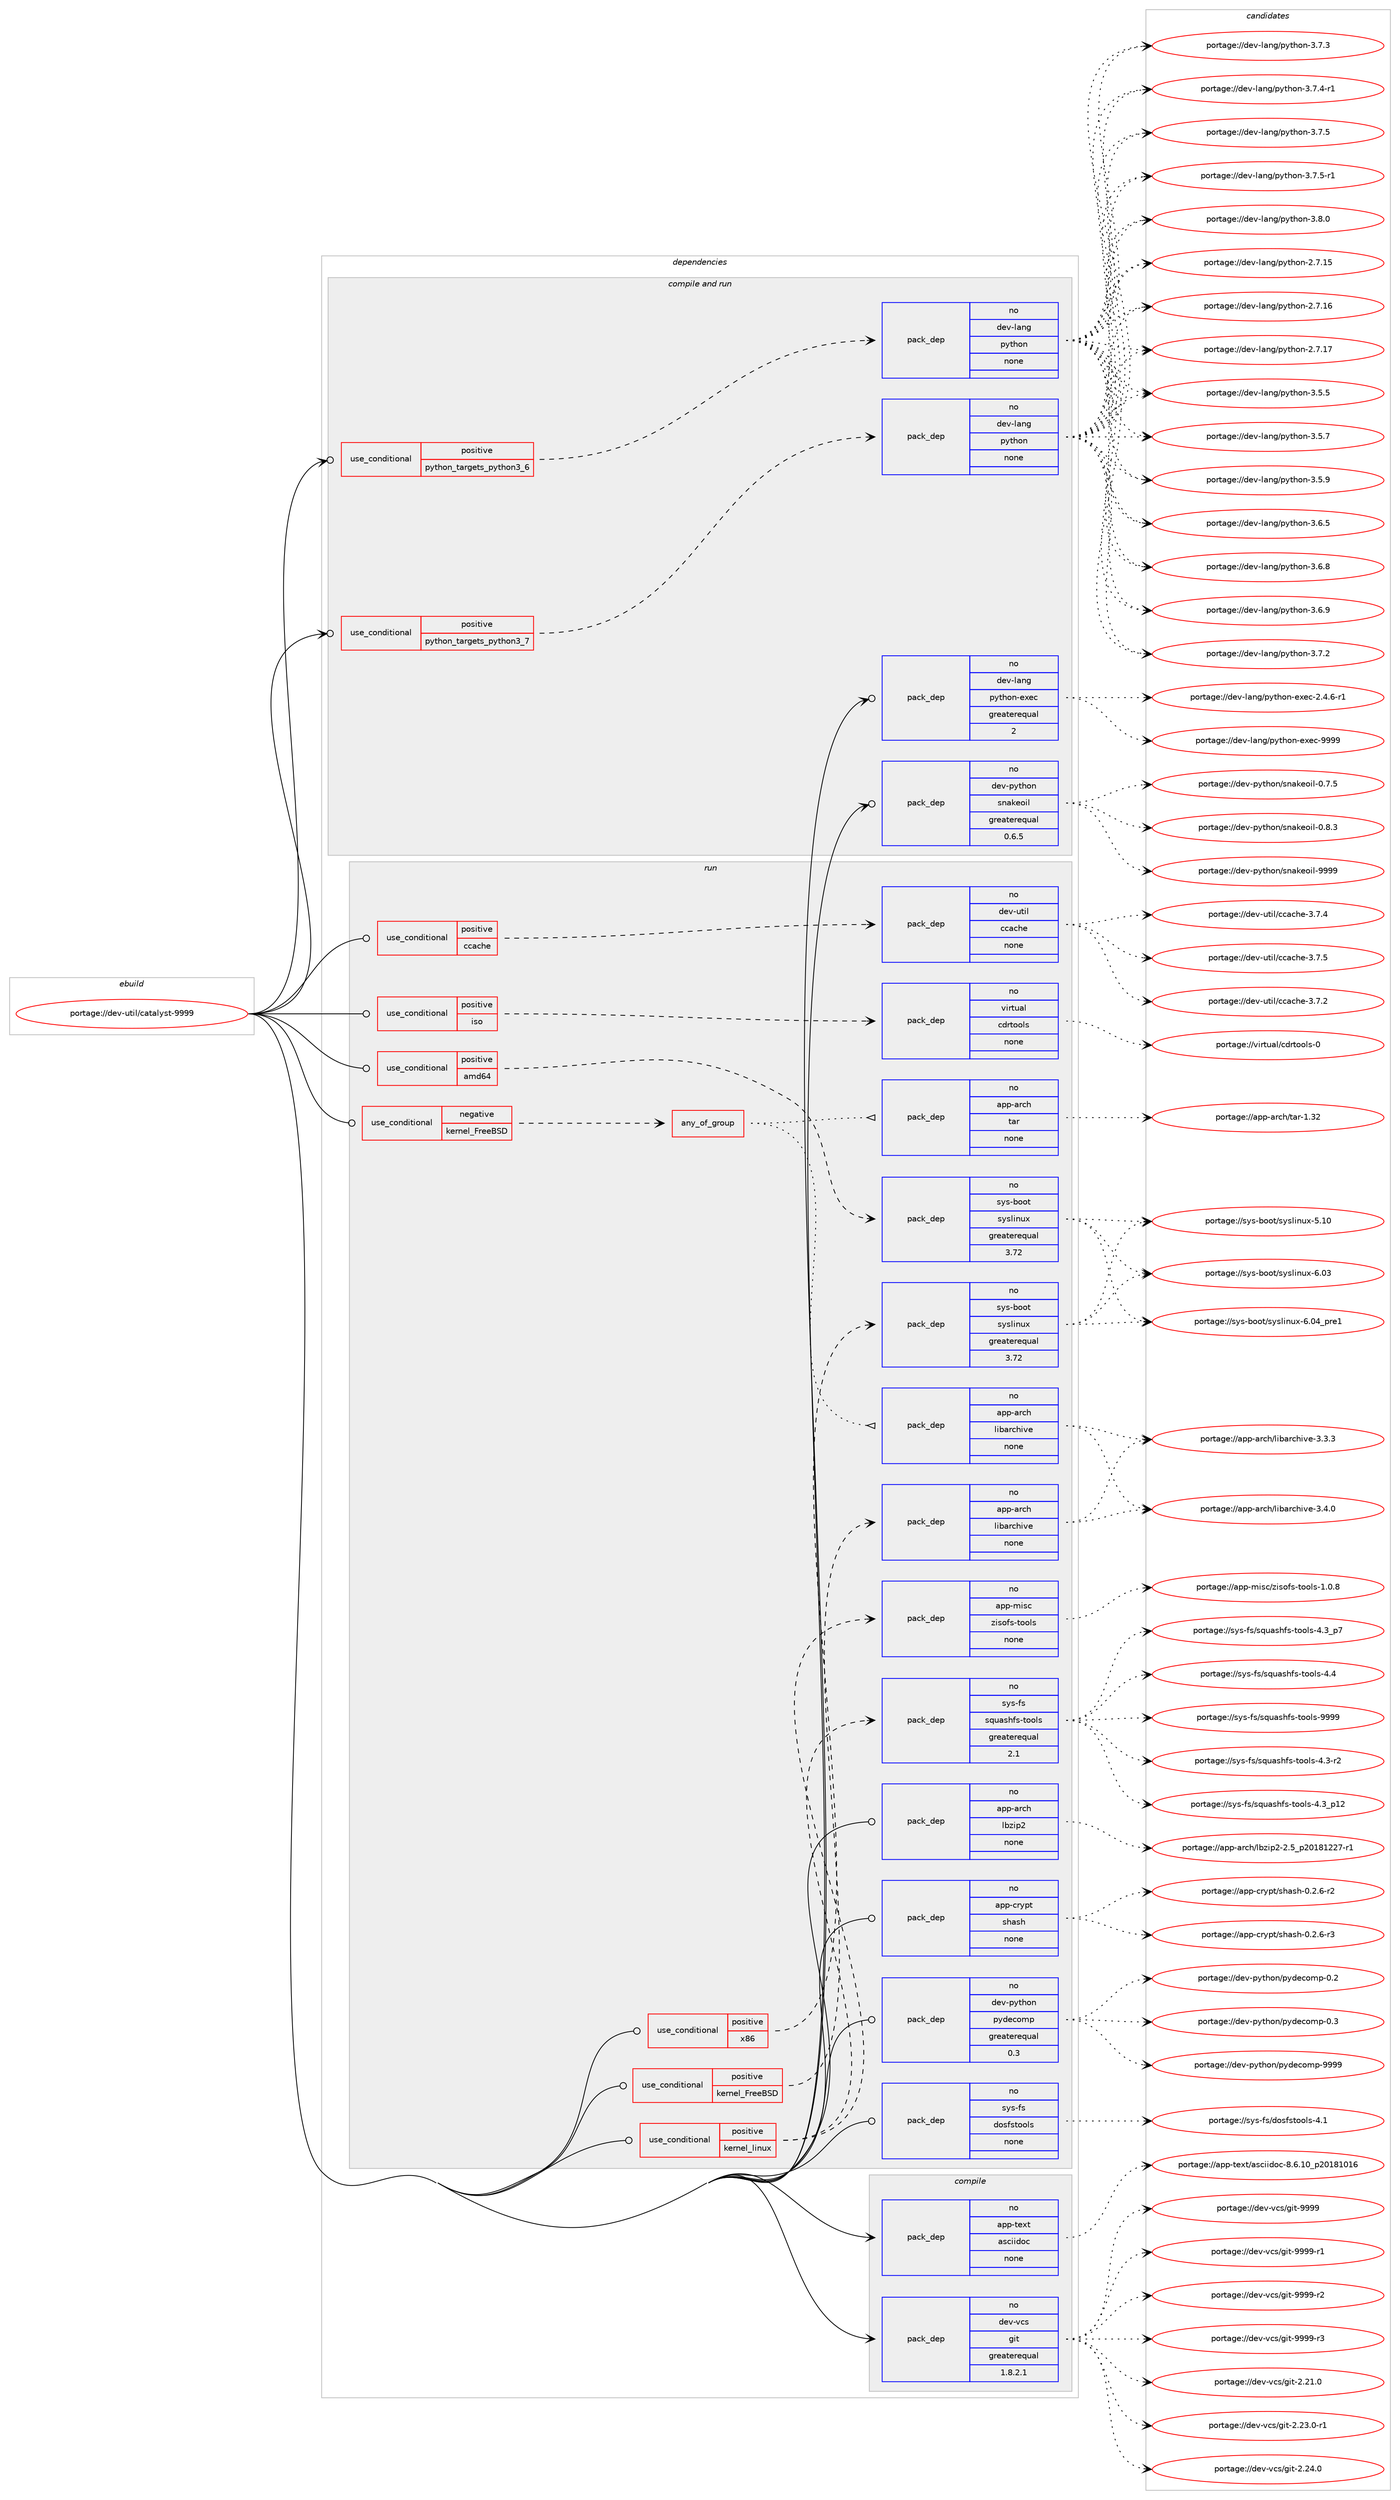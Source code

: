 digraph prolog {

# *************
# Graph options
# *************

newrank=true;
concentrate=true;
compound=true;
graph [rankdir=LR,fontname=Helvetica,fontsize=10,ranksep=1.5];#, ranksep=2.5, nodesep=0.2];
edge  [arrowhead=vee];
node  [fontname=Helvetica,fontsize=10];

# **********
# The ebuild
# **********

subgraph cluster_leftcol {
color=gray;
rank=same;
label=<<i>ebuild</i>>;
id [label="portage://dev-util/catalyst-9999", color=red, width=4, href="../dev-util/catalyst-9999.svg"];
}

# ****************
# The dependencies
# ****************

subgraph cluster_midcol {
color=gray;
label=<<i>dependencies</i>>;
subgraph cluster_compile {
fillcolor="#eeeeee";
style=filled;
label=<<i>compile</i>>;
subgraph pack185662 {
dependency259840 [label=<<TABLE BORDER="0" CELLBORDER="1" CELLSPACING="0" CELLPADDING="4" WIDTH="220"><TR><TD ROWSPAN="6" CELLPADDING="30">pack_dep</TD></TR><TR><TD WIDTH="110">no</TD></TR><TR><TD>app-text</TD></TR><TR><TD>asciidoc</TD></TR><TR><TD>none</TD></TR><TR><TD></TD></TR></TABLE>>, shape=none, color=blue];
}
id:e -> dependency259840:w [weight=20,style="solid",arrowhead="vee"];
subgraph pack185663 {
dependency259841 [label=<<TABLE BORDER="0" CELLBORDER="1" CELLSPACING="0" CELLPADDING="4" WIDTH="220"><TR><TD ROWSPAN="6" CELLPADDING="30">pack_dep</TD></TR><TR><TD WIDTH="110">no</TD></TR><TR><TD>dev-vcs</TD></TR><TR><TD>git</TD></TR><TR><TD>greaterequal</TD></TR><TR><TD>1.8.2.1</TD></TR></TABLE>>, shape=none, color=blue];
}
id:e -> dependency259841:w [weight=20,style="solid",arrowhead="vee"];
}
subgraph cluster_compileandrun {
fillcolor="#eeeeee";
style=filled;
label=<<i>compile and run</i>>;
subgraph cond70556 {
dependency259842 [label=<<TABLE BORDER="0" CELLBORDER="1" CELLSPACING="0" CELLPADDING="4"><TR><TD ROWSPAN="3" CELLPADDING="10">use_conditional</TD></TR><TR><TD>positive</TD></TR><TR><TD>python_targets_python3_6</TD></TR></TABLE>>, shape=none, color=red];
subgraph pack185664 {
dependency259843 [label=<<TABLE BORDER="0" CELLBORDER="1" CELLSPACING="0" CELLPADDING="4" WIDTH="220"><TR><TD ROWSPAN="6" CELLPADDING="30">pack_dep</TD></TR><TR><TD WIDTH="110">no</TD></TR><TR><TD>dev-lang</TD></TR><TR><TD>python</TD></TR><TR><TD>none</TD></TR><TR><TD></TD></TR></TABLE>>, shape=none, color=blue];
}
dependency259842:e -> dependency259843:w [weight=20,style="dashed",arrowhead="vee"];
}
id:e -> dependency259842:w [weight=20,style="solid",arrowhead="odotvee"];
subgraph cond70557 {
dependency259844 [label=<<TABLE BORDER="0" CELLBORDER="1" CELLSPACING="0" CELLPADDING="4"><TR><TD ROWSPAN="3" CELLPADDING="10">use_conditional</TD></TR><TR><TD>positive</TD></TR><TR><TD>python_targets_python3_7</TD></TR></TABLE>>, shape=none, color=red];
subgraph pack185665 {
dependency259845 [label=<<TABLE BORDER="0" CELLBORDER="1" CELLSPACING="0" CELLPADDING="4" WIDTH="220"><TR><TD ROWSPAN="6" CELLPADDING="30">pack_dep</TD></TR><TR><TD WIDTH="110">no</TD></TR><TR><TD>dev-lang</TD></TR><TR><TD>python</TD></TR><TR><TD>none</TD></TR><TR><TD></TD></TR></TABLE>>, shape=none, color=blue];
}
dependency259844:e -> dependency259845:w [weight=20,style="dashed",arrowhead="vee"];
}
id:e -> dependency259844:w [weight=20,style="solid",arrowhead="odotvee"];
subgraph pack185666 {
dependency259846 [label=<<TABLE BORDER="0" CELLBORDER="1" CELLSPACING="0" CELLPADDING="4" WIDTH="220"><TR><TD ROWSPAN="6" CELLPADDING="30">pack_dep</TD></TR><TR><TD WIDTH="110">no</TD></TR><TR><TD>dev-lang</TD></TR><TR><TD>python-exec</TD></TR><TR><TD>greaterequal</TD></TR><TR><TD>2</TD></TR></TABLE>>, shape=none, color=blue];
}
id:e -> dependency259846:w [weight=20,style="solid",arrowhead="odotvee"];
subgraph pack185667 {
dependency259847 [label=<<TABLE BORDER="0" CELLBORDER="1" CELLSPACING="0" CELLPADDING="4" WIDTH="220"><TR><TD ROWSPAN="6" CELLPADDING="30">pack_dep</TD></TR><TR><TD WIDTH="110">no</TD></TR><TR><TD>dev-python</TD></TR><TR><TD>snakeoil</TD></TR><TR><TD>greaterequal</TD></TR><TR><TD>0.6.5</TD></TR></TABLE>>, shape=none, color=blue];
}
id:e -> dependency259847:w [weight=20,style="solid",arrowhead="odotvee"];
}
subgraph cluster_run {
fillcolor="#eeeeee";
style=filled;
label=<<i>run</i>>;
subgraph cond70558 {
dependency259848 [label=<<TABLE BORDER="0" CELLBORDER="1" CELLSPACING="0" CELLPADDING="4"><TR><TD ROWSPAN="3" CELLPADDING="10">use_conditional</TD></TR><TR><TD>negative</TD></TR><TR><TD>kernel_FreeBSD</TD></TR></TABLE>>, shape=none, color=red];
subgraph any3549 {
dependency259849 [label=<<TABLE BORDER="0" CELLBORDER="1" CELLSPACING="0" CELLPADDING="4"><TR><TD CELLPADDING="10">any_of_group</TD></TR></TABLE>>, shape=none, color=red];subgraph pack185668 {
dependency259850 [label=<<TABLE BORDER="0" CELLBORDER="1" CELLSPACING="0" CELLPADDING="4" WIDTH="220"><TR><TD ROWSPAN="6" CELLPADDING="30">pack_dep</TD></TR><TR><TD WIDTH="110">no</TD></TR><TR><TD>app-arch</TD></TR><TR><TD>tar</TD></TR><TR><TD>none</TD></TR><TR><TD></TD></TR></TABLE>>, shape=none, color=blue];
}
dependency259849:e -> dependency259850:w [weight=20,style="dotted",arrowhead="oinv"];
subgraph pack185669 {
dependency259851 [label=<<TABLE BORDER="0" CELLBORDER="1" CELLSPACING="0" CELLPADDING="4" WIDTH="220"><TR><TD ROWSPAN="6" CELLPADDING="30">pack_dep</TD></TR><TR><TD WIDTH="110">no</TD></TR><TR><TD>app-arch</TD></TR><TR><TD>libarchive</TD></TR><TR><TD>none</TD></TR><TR><TD></TD></TR></TABLE>>, shape=none, color=blue];
}
dependency259849:e -> dependency259851:w [weight=20,style="dotted",arrowhead="oinv"];
}
dependency259848:e -> dependency259849:w [weight=20,style="dashed",arrowhead="vee"];
}
id:e -> dependency259848:w [weight=20,style="solid",arrowhead="odot"];
subgraph cond70559 {
dependency259852 [label=<<TABLE BORDER="0" CELLBORDER="1" CELLSPACING="0" CELLPADDING="4"><TR><TD ROWSPAN="3" CELLPADDING="10">use_conditional</TD></TR><TR><TD>positive</TD></TR><TR><TD>amd64</TD></TR></TABLE>>, shape=none, color=red];
subgraph pack185670 {
dependency259853 [label=<<TABLE BORDER="0" CELLBORDER="1" CELLSPACING="0" CELLPADDING="4" WIDTH="220"><TR><TD ROWSPAN="6" CELLPADDING="30">pack_dep</TD></TR><TR><TD WIDTH="110">no</TD></TR><TR><TD>sys-boot</TD></TR><TR><TD>syslinux</TD></TR><TR><TD>greaterequal</TD></TR><TR><TD>3.72</TD></TR></TABLE>>, shape=none, color=blue];
}
dependency259852:e -> dependency259853:w [weight=20,style="dashed",arrowhead="vee"];
}
id:e -> dependency259852:w [weight=20,style="solid",arrowhead="odot"];
subgraph cond70560 {
dependency259854 [label=<<TABLE BORDER="0" CELLBORDER="1" CELLSPACING="0" CELLPADDING="4"><TR><TD ROWSPAN="3" CELLPADDING="10">use_conditional</TD></TR><TR><TD>positive</TD></TR><TR><TD>ccache</TD></TR></TABLE>>, shape=none, color=red];
subgraph pack185671 {
dependency259855 [label=<<TABLE BORDER="0" CELLBORDER="1" CELLSPACING="0" CELLPADDING="4" WIDTH="220"><TR><TD ROWSPAN="6" CELLPADDING="30">pack_dep</TD></TR><TR><TD WIDTH="110">no</TD></TR><TR><TD>dev-util</TD></TR><TR><TD>ccache</TD></TR><TR><TD>none</TD></TR><TR><TD></TD></TR></TABLE>>, shape=none, color=blue];
}
dependency259854:e -> dependency259855:w [weight=20,style="dashed",arrowhead="vee"];
}
id:e -> dependency259854:w [weight=20,style="solid",arrowhead="odot"];
subgraph cond70561 {
dependency259856 [label=<<TABLE BORDER="0" CELLBORDER="1" CELLSPACING="0" CELLPADDING="4"><TR><TD ROWSPAN="3" CELLPADDING="10">use_conditional</TD></TR><TR><TD>positive</TD></TR><TR><TD>iso</TD></TR></TABLE>>, shape=none, color=red];
subgraph pack185672 {
dependency259857 [label=<<TABLE BORDER="0" CELLBORDER="1" CELLSPACING="0" CELLPADDING="4" WIDTH="220"><TR><TD ROWSPAN="6" CELLPADDING="30">pack_dep</TD></TR><TR><TD WIDTH="110">no</TD></TR><TR><TD>virtual</TD></TR><TR><TD>cdrtools</TD></TR><TR><TD>none</TD></TR><TR><TD></TD></TR></TABLE>>, shape=none, color=blue];
}
dependency259856:e -> dependency259857:w [weight=20,style="dashed",arrowhead="vee"];
}
id:e -> dependency259856:w [weight=20,style="solid",arrowhead="odot"];
subgraph cond70562 {
dependency259858 [label=<<TABLE BORDER="0" CELLBORDER="1" CELLSPACING="0" CELLPADDING="4"><TR><TD ROWSPAN="3" CELLPADDING="10">use_conditional</TD></TR><TR><TD>positive</TD></TR><TR><TD>kernel_FreeBSD</TD></TR></TABLE>>, shape=none, color=red];
subgraph pack185673 {
dependency259859 [label=<<TABLE BORDER="0" CELLBORDER="1" CELLSPACING="0" CELLPADDING="4" WIDTH="220"><TR><TD ROWSPAN="6" CELLPADDING="30">pack_dep</TD></TR><TR><TD WIDTH="110">no</TD></TR><TR><TD>app-arch</TD></TR><TR><TD>libarchive</TD></TR><TR><TD>none</TD></TR><TR><TD></TD></TR></TABLE>>, shape=none, color=blue];
}
dependency259858:e -> dependency259859:w [weight=20,style="dashed",arrowhead="vee"];
}
id:e -> dependency259858:w [weight=20,style="solid",arrowhead="odot"];
subgraph cond70563 {
dependency259860 [label=<<TABLE BORDER="0" CELLBORDER="1" CELLSPACING="0" CELLPADDING="4"><TR><TD ROWSPAN="3" CELLPADDING="10">use_conditional</TD></TR><TR><TD>positive</TD></TR><TR><TD>kernel_linux</TD></TR></TABLE>>, shape=none, color=red];
subgraph pack185674 {
dependency259861 [label=<<TABLE BORDER="0" CELLBORDER="1" CELLSPACING="0" CELLPADDING="4" WIDTH="220"><TR><TD ROWSPAN="6" CELLPADDING="30">pack_dep</TD></TR><TR><TD WIDTH="110">no</TD></TR><TR><TD>app-misc</TD></TR><TR><TD>zisofs-tools</TD></TR><TR><TD>none</TD></TR><TR><TD></TD></TR></TABLE>>, shape=none, color=blue];
}
dependency259860:e -> dependency259861:w [weight=20,style="dashed",arrowhead="vee"];
subgraph pack185675 {
dependency259862 [label=<<TABLE BORDER="0" CELLBORDER="1" CELLSPACING="0" CELLPADDING="4" WIDTH="220"><TR><TD ROWSPAN="6" CELLPADDING="30">pack_dep</TD></TR><TR><TD WIDTH="110">no</TD></TR><TR><TD>sys-fs</TD></TR><TR><TD>squashfs-tools</TD></TR><TR><TD>greaterequal</TD></TR><TR><TD>2.1</TD></TR></TABLE>>, shape=none, color=blue];
}
dependency259860:e -> dependency259862:w [weight=20,style="dashed",arrowhead="vee"];
}
id:e -> dependency259860:w [weight=20,style="solid",arrowhead="odot"];
subgraph cond70564 {
dependency259863 [label=<<TABLE BORDER="0" CELLBORDER="1" CELLSPACING="0" CELLPADDING="4"><TR><TD ROWSPAN="3" CELLPADDING="10">use_conditional</TD></TR><TR><TD>positive</TD></TR><TR><TD>x86</TD></TR></TABLE>>, shape=none, color=red];
subgraph pack185676 {
dependency259864 [label=<<TABLE BORDER="0" CELLBORDER="1" CELLSPACING="0" CELLPADDING="4" WIDTH="220"><TR><TD ROWSPAN="6" CELLPADDING="30">pack_dep</TD></TR><TR><TD WIDTH="110">no</TD></TR><TR><TD>sys-boot</TD></TR><TR><TD>syslinux</TD></TR><TR><TD>greaterequal</TD></TR><TR><TD>3.72</TD></TR></TABLE>>, shape=none, color=blue];
}
dependency259863:e -> dependency259864:w [weight=20,style="dashed",arrowhead="vee"];
}
id:e -> dependency259863:w [weight=20,style="solid",arrowhead="odot"];
subgraph pack185677 {
dependency259865 [label=<<TABLE BORDER="0" CELLBORDER="1" CELLSPACING="0" CELLPADDING="4" WIDTH="220"><TR><TD ROWSPAN="6" CELLPADDING="30">pack_dep</TD></TR><TR><TD WIDTH="110">no</TD></TR><TR><TD>app-arch</TD></TR><TR><TD>lbzip2</TD></TR><TR><TD>none</TD></TR><TR><TD></TD></TR></TABLE>>, shape=none, color=blue];
}
id:e -> dependency259865:w [weight=20,style="solid",arrowhead="odot"];
subgraph pack185678 {
dependency259866 [label=<<TABLE BORDER="0" CELLBORDER="1" CELLSPACING="0" CELLPADDING="4" WIDTH="220"><TR><TD ROWSPAN="6" CELLPADDING="30">pack_dep</TD></TR><TR><TD WIDTH="110">no</TD></TR><TR><TD>app-crypt</TD></TR><TR><TD>shash</TD></TR><TR><TD>none</TD></TR><TR><TD></TD></TR></TABLE>>, shape=none, color=blue];
}
id:e -> dependency259866:w [weight=20,style="solid",arrowhead="odot"];
subgraph pack185679 {
dependency259867 [label=<<TABLE BORDER="0" CELLBORDER="1" CELLSPACING="0" CELLPADDING="4" WIDTH="220"><TR><TD ROWSPAN="6" CELLPADDING="30">pack_dep</TD></TR><TR><TD WIDTH="110">no</TD></TR><TR><TD>dev-python</TD></TR><TR><TD>pydecomp</TD></TR><TR><TD>greaterequal</TD></TR><TR><TD>0.3</TD></TR></TABLE>>, shape=none, color=blue];
}
id:e -> dependency259867:w [weight=20,style="solid",arrowhead="odot"];
subgraph pack185680 {
dependency259868 [label=<<TABLE BORDER="0" CELLBORDER="1" CELLSPACING="0" CELLPADDING="4" WIDTH="220"><TR><TD ROWSPAN="6" CELLPADDING="30">pack_dep</TD></TR><TR><TD WIDTH="110">no</TD></TR><TR><TD>sys-fs</TD></TR><TR><TD>dosfstools</TD></TR><TR><TD>none</TD></TR><TR><TD></TD></TR></TABLE>>, shape=none, color=blue];
}
id:e -> dependency259868:w [weight=20,style="solid",arrowhead="odot"];
}
}

# **************
# The candidates
# **************

subgraph cluster_choices {
rank=same;
color=gray;
label=<<i>candidates</i>>;

subgraph choice185662 {
color=black;
nodesep=1;
choiceportage97112112451161011201164797115991051051001119945564654464948951125048495649484954 [label="portage://app-text/asciidoc-8.6.10_p20181016", color=red, width=4,href="../app-text/asciidoc-8.6.10_p20181016.svg"];
dependency259840:e -> choiceportage97112112451161011201164797115991051051001119945564654464948951125048495649484954:w [style=dotted,weight="100"];
}
subgraph choice185663 {
color=black;
nodesep=1;
choiceportage10010111845118991154710310511645504650494648 [label="portage://dev-vcs/git-2.21.0", color=red, width=4,href="../dev-vcs/git-2.21.0.svg"];
choiceportage100101118451189911547103105116455046505146484511449 [label="portage://dev-vcs/git-2.23.0-r1", color=red, width=4,href="../dev-vcs/git-2.23.0-r1.svg"];
choiceportage10010111845118991154710310511645504650524648 [label="portage://dev-vcs/git-2.24.0", color=red, width=4,href="../dev-vcs/git-2.24.0.svg"];
choiceportage1001011184511899115471031051164557575757 [label="portage://dev-vcs/git-9999", color=red, width=4,href="../dev-vcs/git-9999.svg"];
choiceportage10010111845118991154710310511645575757574511449 [label="portage://dev-vcs/git-9999-r1", color=red, width=4,href="../dev-vcs/git-9999-r1.svg"];
choiceportage10010111845118991154710310511645575757574511450 [label="portage://dev-vcs/git-9999-r2", color=red, width=4,href="../dev-vcs/git-9999-r2.svg"];
choiceportage10010111845118991154710310511645575757574511451 [label="portage://dev-vcs/git-9999-r3", color=red, width=4,href="../dev-vcs/git-9999-r3.svg"];
dependency259841:e -> choiceportage10010111845118991154710310511645504650494648:w [style=dotted,weight="100"];
dependency259841:e -> choiceportage100101118451189911547103105116455046505146484511449:w [style=dotted,weight="100"];
dependency259841:e -> choiceportage10010111845118991154710310511645504650524648:w [style=dotted,weight="100"];
dependency259841:e -> choiceportage1001011184511899115471031051164557575757:w [style=dotted,weight="100"];
dependency259841:e -> choiceportage10010111845118991154710310511645575757574511449:w [style=dotted,weight="100"];
dependency259841:e -> choiceportage10010111845118991154710310511645575757574511450:w [style=dotted,weight="100"];
dependency259841:e -> choiceportage10010111845118991154710310511645575757574511451:w [style=dotted,weight="100"];
}
subgraph choice185664 {
color=black;
nodesep=1;
choiceportage10010111845108971101034711212111610411111045504655464953 [label="portage://dev-lang/python-2.7.15", color=red, width=4,href="../dev-lang/python-2.7.15.svg"];
choiceportage10010111845108971101034711212111610411111045504655464954 [label="portage://dev-lang/python-2.7.16", color=red, width=4,href="../dev-lang/python-2.7.16.svg"];
choiceportage10010111845108971101034711212111610411111045504655464955 [label="portage://dev-lang/python-2.7.17", color=red, width=4,href="../dev-lang/python-2.7.17.svg"];
choiceportage100101118451089711010347112121116104111110455146534653 [label="portage://dev-lang/python-3.5.5", color=red, width=4,href="../dev-lang/python-3.5.5.svg"];
choiceportage100101118451089711010347112121116104111110455146534655 [label="portage://dev-lang/python-3.5.7", color=red, width=4,href="../dev-lang/python-3.5.7.svg"];
choiceportage100101118451089711010347112121116104111110455146534657 [label="portage://dev-lang/python-3.5.9", color=red, width=4,href="../dev-lang/python-3.5.9.svg"];
choiceportage100101118451089711010347112121116104111110455146544653 [label="portage://dev-lang/python-3.6.5", color=red, width=4,href="../dev-lang/python-3.6.5.svg"];
choiceportage100101118451089711010347112121116104111110455146544656 [label="portage://dev-lang/python-3.6.8", color=red, width=4,href="../dev-lang/python-3.6.8.svg"];
choiceportage100101118451089711010347112121116104111110455146544657 [label="portage://dev-lang/python-3.6.9", color=red, width=4,href="../dev-lang/python-3.6.9.svg"];
choiceportage100101118451089711010347112121116104111110455146554650 [label="portage://dev-lang/python-3.7.2", color=red, width=4,href="../dev-lang/python-3.7.2.svg"];
choiceportage100101118451089711010347112121116104111110455146554651 [label="portage://dev-lang/python-3.7.3", color=red, width=4,href="../dev-lang/python-3.7.3.svg"];
choiceportage1001011184510897110103471121211161041111104551465546524511449 [label="portage://dev-lang/python-3.7.4-r1", color=red, width=4,href="../dev-lang/python-3.7.4-r1.svg"];
choiceportage100101118451089711010347112121116104111110455146554653 [label="portage://dev-lang/python-3.7.5", color=red, width=4,href="../dev-lang/python-3.7.5.svg"];
choiceportage1001011184510897110103471121211161041111104551465546534511449 [label="portage://dev-lang/python-3.7.5-r1", color=red, width=4,href="../dev-lang/python-3.7.5-r1.svg"];
choiceportage100101118451089711010347112121116104111110455146564648 [label="portage://dev-lang/python-3.8.0", color=red, width=4,href="../dev-lang/python-3.8.0.svg"];
dependency259843:e -> choiceportage10010111845108971101034711212111610411111045504655464953:w [style=dotted,weight="100"];
dependency259843:e -> choiceportage10010111845108971101034711212111610411111045504655464954:w [style=dotted,weight="100"];
dependency259843:e -> choiceportage10010111845108971101034711212111610411111045504655464955:w [style=dotted,weight="100"];
dependency259843:e -> choiceportage100101118451089711010347112121116104111110455146534653:w [style=dotted,weight="100"];
dependency259843:e -> choiceportage100101118451089711010347112121116104111110455146534655:w [style=dotted,weight="100"];
dependency259843:e -> choiceportage100101118451089711010347112121116104111110455146534657:w [style=dotted,weight="100"];
dependency259843:e -> choiceportage100101118451089711010347112121116104111110455146544653:w [style=dotted,weight="100"];
dependency259843:e -> choiceportage100101118451089711010347112121116104111110455146544656:w [style=dotted,weight="100"];
dependency259843:e -> choiceportage100101118451089711010347112121116104111110455146544657:w [style=dotted,weight="100"];
dependency259843:e -> choiceportage100101118451089711010347112121116104111110455146554650:w [style=dotted,weight="100"];
dependency259843:e -> choiceportage100101118451089711010347112121116104111110455146554651:w [style=dotted,weight="100"];
dependency259843:e -> choiceportage1001011184510897110103471121211161041111104551465546524511449:w [style=dotted,weight="100"];
dependency259843:e -> choiceportage100101118451089711010347112121116104111110455146554653:w [style=dotted,weight="100"];
dependency259843:e -> choiceportage1001011184510897110103471121211161041111104551465546534511449:w [style=dotted,weight="100"];
dependency259843:e -> choiceportage100101118451089711010347112121116104111110455146564648:w [style=dotted,weight="100"];
}
subgraph choice185665 {
color=black;
nodesep=1;
choiceportage10010111845108971101034711212111610411111045504655464953 [label="portage://dev-lang/python-2.7.15", color=red, width=4,href="../dev-lang/python-2.7.15.svg"];
choiceportage10010111845108971101034711212111610411111045504655464954 [label="portage://dev-lang/python-2.7.16", color=red, width=4,href="../dev-lang/python-2.7.16.svg"];
choiceportage10010111845108971101034711212111610411111045504655464955 [label="portage://dev-lang/python-2.7.17", color=red, width=4,href="../dev-lang/python-2.7.17.svg"];
choiceportage100101118451089711010347112121116104111110455146534653 [label="portage://dev-lang/python-3.5.5", color=red, width=4,href="../dev-lang/python-3.5.5.svg"];
choiceportage100101118451089711010347112121116104111110455146534655 [label="portage://dev-lang/python-3.5.7", color=red, width=4,href="../dev-lang/python-3.5.7.svg"];
choiceportage100101118451089711010347112121116104111110455146534657 [label="portage://dev-lang/python-3.5.9", color=red, width=4,href="../dev-lang/python-3.5.9.svg"];
choiceportage100101118451089711010347112121116104111110455146544653 [label="portage://dev-lang/python-3.6.5", color=red, width=4,href="../dev-lang/python-3.6.5.svg"];
choiceportage100101118451089711010347112121116104111110455146544656 [label="portage://dev-lang/python-3.6.8", color=red, width=4,href="../dev-lang/python-3.6.8.svg"];
choiceportage100101118451089711010347112121116104111110455146544657 [label="portage://dev-lang/python-3.6.9", color=red, width=4,href="../dev-lang/python-3.6.9.svg"];
choiceportage100101118451089711010347112121116104111110455146554650 [label="portage://dev-lang/python-3.7.2", color=red, width=4,href="../dev-lang/python-3.7.2.svg"];
choiceportage100101118451089711010347112121116104111110455146554651 [label="portage://dev-lang/python-3.7.3", color=red, width=4,href="../dev-lang/python-3.7.3.svg"];
choiceportage1001011184510897110103471121211161041111104551465546524511449 [label="portage://dev-lang/python-3.7.4-r1", color=red, width=4,href="../dev-lang/python-3.7.4-r1.svg"];
choiceportage100101118451089711010347112121116104111110455146554653 [label="portage://dev-lang/python-3.7.5", color=red, width=4,href="../dev-lang/python-3.7.5.svg"];
choiceportage1001011184510897110103471121211161041111104551465546534511449 [label="portage://dev-lang/python-3.7.5-r1", color=red, width=4,href="../dev-lang/python-3.7.5-r1.svg"];
choiceportage100101118451089711010347112121116104111110455146564648 [label="portage://dev-lang/python-3.8.0", color=red, width=4,href="../dev-lang/python-3.8.0.svg"];
dependency259845:e -> choiceportage10010111845108971101034711212111610411111045504655464953:w [style=dotted,weight="100"];
dependency259845:e -> choiceportage10010111845108971101034711212111610411111045504655464954:w [style=dotted,weight="100"];
dependency259845:e -> choiceportage10010111845108971101034711212111610411111045504655464955:w [style=dotted,weight="100"];
dependency259845:e -> choiceportage100101118451089711010347112121116104111110455146534653:w [style=dotted,weight="100"];
dependency259845:e -> choiceportage100101118451089711010347112121116104111110455146534655:w [style=dotted,weight="100"];
dependency259845:e -> choiceportage100101118451089711010347112121116104111110455146534657:w [style=dotted,weight="100"];
dependency259845:e -> choiceportage100101118451089711010347112121116104111110455146544653:w [style=dotted,weight="100"];
dependency259845:e -> choiceportage100101118451089711010347112121116104111110455146544656:w [style=dotted,weight="100"];
dependency259845:e -> choiceportage100101118451089711010347112121116104111110455146544657:w [style=dotted,weight="100"];
dependency259845:e -> choiceportage100101118451089711010347112121116104111110455146554650:w [style=dotted,weight="100"];
dependency259845:e -> choiceportage100101118451089711010347112121116104111110455146554651:w [style=dotted,weight="100"];
dependency259845:e -> choiceportage1001011184510897110103471121211161041111104551465546524511449:w [style=dotted,weight="100"];
dependency259845:e -> choiceportage100101118451089711010347112121116104111110455146554653:w [style=dotted,weight="100"];
dependency259845:e -> choiceportage1001011184510897110103471121211161041111104551465546534511449:w [style=dotted,weight="100"];
dependency259845:e -> choiceportage100101118451089711010347112121116104111110455146564648:w [style=dotted,weight="100"];
}
subgraph choice185666 {
color=black;
nodesep=1;
choiceportage10010111845108971101034711212111610411111045101120101994550465246544511449 [label="portage://dev-lang/python-exec-2.4.6-r1", color=red, width=4,href="../dev-lang/python-exec-2.4.6-r1.svg"];
choiceportage10010111845108971101034711212111610411111045101120101994557575757 [label="portage://dev-lang/python-exec-9999", color=red, width=4,href="../dev-lang/python-exec-9999.svg"];
dependency259846:e -> choiceportage10010111845108971101034711212111610411111045101120101994550465246544511449:w [style=dotted,weight="100"];
dependency259846:e -> choiceportage10010111845108971101034711212111610411111045101120101994557575757:w [style=dotted,weight="100"];
}
subgraph choice185667 {
color=black;
nodesep=1;
choiceportage100101118451121211161041111104711511097107101111105108454846554653 [label="portage://dev-python/snakeoil-0.7.5", color=red, width=4,href="../dev-python/snakeoil-0.7.5.svg"];
choiceportage100101118451121211161041111104711511097107101111105108454846564651 [label="portage://dev-python/snakeoil-0.8.3", color=red, width=4,href="../dev-python/snakeoil-0.8.3.svg"];
choiceportage1001011184511212111610411111047115110971071011111051084557575757 [label="portage://dev-python/snakeoil-9999", color=red, width=4,href="../dev-python/snakeoil-9999.svg"];
dependency259847:e -> choiceportage100101118451121211161041111104711511097107101111105108454846554653:w [style=dotted,weight="100"];
dependency259847:e -> choiceportage100101118451121211161041111104711511097107101111105108454846564651:w [style=dotted,weight="100"];
dependency259847:e -> choiceportage1001011184511212111610411111047115110971071011111051084557575757:w [style=dotted,weight="100"];
}
subgraph choice185668 {
color=black;
nodesep=1;
choiceportage9711211245971149910447116971144549465150 [label="portage://app-arch/tar-1.32", color=red, width=4,href="../app-arch/tar-1.32.svg"];
dependency259850:e -> choiceportage9711211245971149910447116971144549465150:w [style=dotted,weight="100"];
}
subgraph choice185669 {
color=black;
nodesep=1;
choiceportage9711211245971149910447108105989711499104105118101455146514651 [label="portage://app-arch/libarchive-3.3.3", color=red, width=4,href="../app-arch/libarchive-3.3.3.svg"];
choiceportage9711211245971149910447108105989711499104105118101455146524648 [label="portage://app-arch/libarchive-3.4.0", color=red, width=4,href="../app-arch/libarchive-3.4.0.svg"];
dependency259851:e -> choiceportage9711211245971149910447108105989711499104105118101455146514651:w [style=dotted,weight="100"];
dependency259851:e -> choiceportage9711211245971149910447108105989711499104105118101455146524648:w [style=dotted,weight="100"];
}
subgraph choice185670 {
color=black;
nodesep=1;
choiceportage1151211154598111111116471151211151081051101171204553464948 [label="portage://sys-boot/syslinux-5.10", color=red, width=4,href="../sys-boot/syslinux-5.10.svg"];
choiceportage1151211154598111111116471151211151081051101171204554464851 [label="portage://sys-boot/syslinux-6.03", color=red, width=4,href="../sys-boot/syslinux-6.03.svg"];
choiceportage11512111545981111111164711512111510810511011712045544648529511211410149 [label="portage://sys-boot/syslinux-6.04_pre1", color=red, width=4,href="../sys-boot/syslinux-6.04_pre1.svg"];
dependency259853:e -> choiceportage1151211154598111111116471151211151081051101171204553464948:w [style=dotted,weight="100"];
dependency259853:e -> choiceportage1151211154598111111116471151211151081051101171204554464851:w [style=dotted,weight="100"];
dependency259853:e -> choiceportage11512111545981111111164711512111510810511011712045544648529511211410149:w [style=dotted,weight="100"];
}
subgraph choice185671 {
color=black;
nodesep=1;
choiceportage100101118451171161051084799999799104101455146554650 [label="portage://dev-util/ccache-3.7.2", color=red, width=4,href="../dev-util/ccache-3.7.2.svg"];
choiceportage100101118451171161051084799999799104101455146554652 [label="portage://dev-util/ccache-3.7.4", color=red, width=4,href="../dev-util/ccache-3.7.4.svg"];
choiceportage100101118451171161051084799999799104101455146554653 [label="portage://dev-util/ccache-3.7.5", color=red, width=4,href="../dev-util/ccache-3.7.5.svg"];
dependency259855:e -> choiceportage100101118451171161051084799999799104101455146554650:w [style=dotted,weight="100"];
dependency259855:e -> choiceportage100101118451171161051084799999799104101455146554652:w [style=dotted,weight="100"];
dependency259855:e -> choiceportage100101118451171161051084799999799104101455146554653:w [style=dotted,weight="100"];
}
subgraph choice185672 {
color=black;
nodesep=1;
choiceportage1181051141161179710847991001141161111111081154548 [label="portage://virtual/cdrtools-0", color=red, width=4,href="../virtual/cdrtools-0.svg"];
dependency259857:e -> choiceportage1181051141161179710847991001141161111111081154548:w [style=dotted,weight="100"];
}
subgraph choice185673 {
color=black;
nodesep=1;
choiceportage9711211245971149910447108105989711499104105118101455146514651 [label="portage://app-arch/libarchive-3.3.3", color=red, width=4,href="../app-arch/libarchive-3.3.3.svg"];
choiceportage9711211245971149910447108105989711499104105118101455146524648 [label="portage://app-arch/libarchive-3.4.0", color=red, width=4,href="../app-arch/libarchive-3.4.0.svg"];
dependency259859:e -> choiceportage9711211245971149910447108105989711499104105118101455146514651:w [style=dotted,weight="100"];
dependency259859:e -> choiceportage9711211245971149910447108105989711499104105118101455146524648:w [style=dotted,weight="100"];
}
subgraph choice185674 {
color=black;
nodesep=1;
choiceportage9711211245109105115994712210511511110211545116111111108115454946484656 [label="portage://app-misc/zisofs-tools-1.0.8", color=red, width=4,href="../app-misc/zisofs-tools-1.0.8.svg"];
dependency259861:e -> choiceportage9711211245109105115994712210511511110211545116111111108115454946484656:w [style=dotted,weight="100"];
}
subgraph choice185675 {
color=black;
nodesep=1;
choiceportage11512111545102115471151131179711510410211545116111111108115455246514511450 [label="portage://sys-fs/squashfs-tools-4.3-r2", color=red, width=4,href="../sys-fs/squashfs-tools-4.3-r2.svg"];
choiceportage1151211154510211547115113117971151041021154511611111110811545524651951124950 [label="portage://sys-fs/squashfs-tools-4.3_p12", color=red, width=4,href="../sys-fs/squashfs-tools-4.3_p12.svg"];
choiceportage11512111545102115471151131179711510410211545116111111108115455246519511255 [label="portage://sys-fs/squashfs-tools-4.3_p7", color=red, width=4,href="../sys-fs/squashfs-tools-4.3_p7.svg"];
choiceportage1151211154510211547115113117971151041021154511611111110811545524652 [label="portage://sys-fs/squashfs-tools-4.4", color=red, width=4,href="../sys-fs/squashfs-tools-4.4.svg"];
choiceportage115121115451021154711511311797115104102115451161111111081154557575757 [label="portage://sys-fs/squashfs-tools-9999", color=red, width=4,href="../sys-fs/squashfs-tools-9999.svg"];
dependency259862:e -> choiceportage11512111545102115471151131179711510410211545116111111108115455246514511450:w [style=dotted,weight="100"];
dependency259862:e -> choiceportage1151211154510211547115113117971151041021154511611111110811545524651951124950:w [style=dotted,weight="100"];
dependency259862:e -> choiceportage11512111545102115471151131179711510410211545116111111108115455246519511255:w [style=dotted,weight="100"];
dependency259862:e -> choiceportage1151211154510211547115113117971151041021154511611111110811545524652:w [style=dotted,weight="100"];
dependency259862:e -> choiceportage115121115451021154711511311797115104102115451161111111081154557575757:w [style=dotted,weight="100"];
}
subgraph choice185676 {
color=black;
nodesep=1;
choiceportage1151211154598111111116471151211151081051101171204553464948 [label="portage://sys-boot/syslinux-5.10", color=red, width=4,href="../sys-boot/syslinux-5.10.svg"];
choiceportage1151211154598111111116471151211151081051101171204554464851 [label="portage://sys-boot/syslinux-6.03", color=red, width=4,href="../sys-boot/syslinux-6.03.svg"];
choiceportage11512111545981111111164711512111510810511011712045544648529511211410149 [label="portage://sys-boot/syslinux-6.04_pre1", color=red, width=4,href="../sys-boot/syslinux-6.04_pre1.svg"];
dependency259864:e -> choiceportage1151211154598111111116471151211151081051101171204553464948:w [style=dotted,weight="100"];
dependency259864:e -> choiceportage1151211154598111111116471151211151081051101171204554464851:w [style=dotted,weight="100"];
dependency259864:e -> choiceportage11512111545981111111164711512111510810511011712045544648529511211410149:w [style=dotted,weight="100"];
}
subgraph choice185677 {
color=black;
nodesep=1;
choiceportage97112112459711499104471089812210511250455046539511250484956495050554511449 [label="portage://app-arch/lbzip2-2.5_p20181227-r1", color=red, width=4,href="../app-arch/lbzip2-2.5_p20181227-r1.svg"];
dependency259865:e -> choiceportage97112112459711499104471089812210511250455046539511250484956495050554511449:w [style=dotted,weight="100"];
}
subgraph choice185678 {
color=black;
nodesep=1;
choiceportage97112112459911412111211647115104971151044548465046544511450 [label="portage://app-crypt/shash-0.2.6-r2", color=red, width=4,href="../app-crypt/shash-0.2.6-r2.svg"];
choiceportage97112112459911412111211647115104971151044548465046544511451 [label="portage://app-crypt/shash-0.2.6-r3", color=red, width=4,href="../app-crypt/shash-0.2.6-r3.svg"];
dependency259866:e -> choiceportage97112112459911412111211647115104971151044548465046544511450:w [style=dotted,weight="100"];
dependency259866:e -> choiceportage97112112459911412111211647115104971151044548465046544511451:w [style=dotted,weight="100"];
}
subgraph choice185679 {
color=black;
nodesep=1;
choiceportage10010111845112121116104111110471121211001019911110911245484650 [label="portage://dev-python/pydecomp-0.2", color=red, width=4,href="../dev-python/pydecomp-0.2.svg"];
choiceportage10010111845112121116104111110471121211001019911110911245484651 [label="portage://dev-python/pydecomp-0.3", color=red, width=4,href="../dev-python/pydecomp-0.3.svg"];
choiceportage1001011184511212111610411111047112121100101991111091124557575757 [label="portage://dev-python/pydecomp-9999", color=red, width=4,href="../dev-python/pydecomp-9999.svg"];
dependency259867:e -> choiceportage10010111845112121116104111110471121211001019911110911245484650:w [style=dotted,weight="100"];
dependency259867:e -> choiceportage10010111845112121116104111110471121211001019911110911245484651:w [style=dotted,weight="100"];
dependency259867:e -> choiceportage1001011184511212111610411111047112121100101991111091124557575757:w [style=dotted,weight="100"];
}
subgraph choice185680 {
color=black;
nodesep=1;
choiceportage115121115451021154710011111510211511611111110811545524649 [label="portage://sys-fs/dosfstools-4.1", color=red, width=4,href="../sys-fs/dosfstools-4.1.svg"];
dependency259868:e -> choiceportage115121115451021154710011111510211511611111110811545524649:w [style=dotted,weight="100"];
}
}

}
